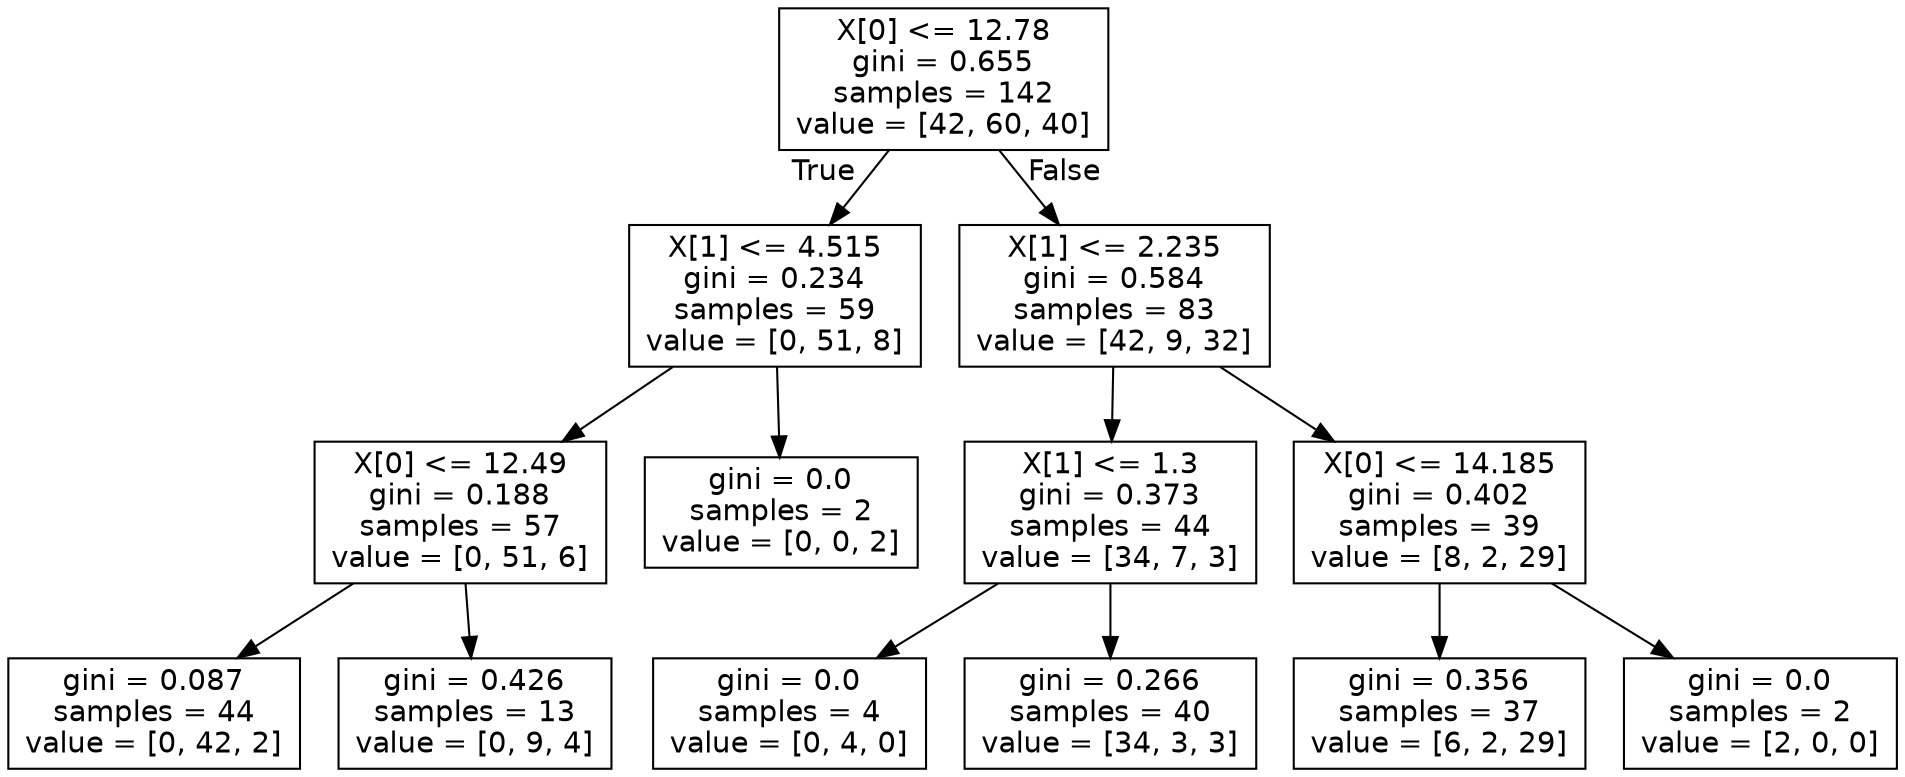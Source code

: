 digraph Tree {
node [shape=box, fontname="helvetica"] ;
edge [fontname="helvetica"] ;
0 [label="X[0] <= 12.78\ngini = 0.655\nsamples = 142\nvalue = [42, 60, 40]"] ;
1 [label="X[1] <= 4.515\ngini = 0.234\nsamples = 59\nvalue = [0, 51, 8]"] ;
0 -> 1 [labeldistance=2.5, labelangle=45, headlabel="True"] ;
2 [label="X[0] <= 12.49\ngini = 0.188\nsamples = 57\nvalue = [0, 51, 6]"] ;
1 -> 2 ;
3 [label="gini = 0.087\nsamples = 44\nvalue = [0, 42, 2]"] ;
2 -> 3 ;
4 [label="gini = 0.426\nsamples = 13\nvalue = [0, 9, 4]"] ;
2 -> 4 ;
5 [label="gini = 0.0\nsamples = 2\nvalue = [0, 0, 2]"] ;
1 -> 5 ;
6 [label="X[1] <= 2.235\ngini = 0.584\nsamples = 83\nvalue = [42, 9, 32]"] ;
0 -> 6 [labeldistance=2.5, labelangle=-45, headlabel="False"] ;
7 [label="X[1] <= 1.3\ngini = 0.373\nsamples = 44\nvalue = [34, 7, 3]"] ;
6 -> 7 ;
8 [label="gini = 0.0\nsamples = 4\nvalue = [0, 4, 0]"] ;
7 -> 8 ;
9 [label="gini = 0.266\nsamples = 40\nvalue = [34, 3, 3]"] ;
7 -> 9 ;
10 [label="X[0] <= 14.185\ngini = 0.402\nsamples = 39\nvalue = [8, 2, 29]"] ;
6 -> 10 ;
11 [label="gini = 0.356\nsamples = 37\nvalue = [6, 2, 29]"] ;
10 -> 11 ;
12 [label="gini = 0.0\nsamples = 2\nvalue = [2, 0, 0]"] ;
10 -> 12 ;
}

